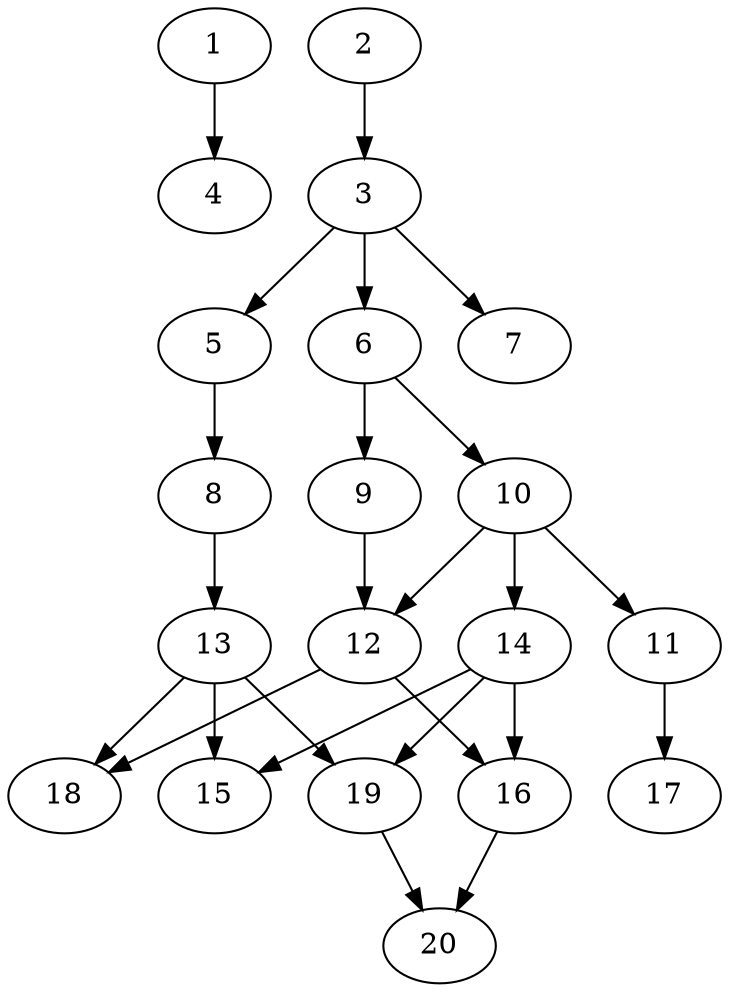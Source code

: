 // DAG automatically generated by daggen at Wed Jul 24 22:10:09 2019
// ./daggen --dot -n 20 --ccr 0.4 --fat 0.5 --regular 0.5 --density 0.5 --mindata 5242880 --maxdata 52428800 
digraph G {
  1 [size="15915520", alpha="0.14", expect_size="6366208"] 
  1 -> 4 [size ="6366208"]
  2 [size="53882880", alpha="0.12", expect_size="21553152"] 
  2 -> 3 [size ="21553152"]
  3 [size="105200640", alpha="0.10", expect_size="42080256"] 
  3 -> 5 [size ="42080256"]
  3 -> 6 [size ="42080256"]
  3 -> 7 [size ="42080256"]
  4 [size="72348160", alpha="0.00", expect_size="28939264"] 
  5 [size="31265280", alpha="0.11", expect_size="12506112"] 
  5 -> 8 [size ="12506112"]
  6 [size="128499200", alpha="0.15", expect_size="51399680"] 
  6 -> 9 [size ="51399680"]
  6 -> 10 [size ="51399680"]
  7 [size="45053440", alpha="0.05", expect_size="18021376"] 
  8 [size="87692800", alpha="0.19", expect_size="35077120"] 
  8 -> 13 [size ="35077120"]
  9 [size="105530880", alpha="0.07", expect_size="42212352"] 
  9 -> 12 [size ="42212352"]
  10 [size="20111360", alpha="0.03", expect_size="8044544"] 
  10 -> 11 [size ="8044544"]
  10 -> 12 [size ="8044544"]
  10 -> 14 [size ="8044544"]
  11 [size="104483840", alpha="0.05", expect_size="41793536"] 
  11 -> 17 [size ="41793536"]
  12 [size="68710400", alpha="0.15", expect_size="27484160"] 
  12 -> 16 [size ="27484160"]
  12 -> 18 [size ="27484160"]
  13 [size="22064640", alpha="0.01", expect_size="8825856"] 
  13 -> 15 [size ="8825856"]
  13 -> 18 [size ="8825856"]
  13 -> 19 [size ="8825856"]
  14 [size="82923520", alpha="0.18", expect_size="33169408"] 
  14 -> 15 [size ="33169408"]
  14 -> 16 [size ="33169408"]
  14 -> 19 [size ="33169408"]
  15 [size="83916800", alpha="0.11", expect_size="33566720"] 
  16 [size="32547840", alpha="0.10", expect_size="13019136"] 
  16 -> 20 [size ="13019136"]
  17 [size="122135040", alpha="0.01", expect_size="48854016"] 
  18 [size="31045120", alpha="0.11", expect_size="12418048"] 
  19 [size="22617600", alpha="0.04", expect_size="9047040"] 
  19 -> 20 [size ="9047040"]
  20 [size="63070720", alpha="0.08", expect_size="25228288"] 
}
